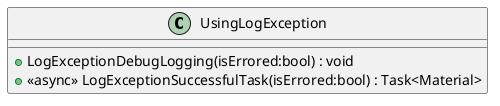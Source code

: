 @startuml
class UsingLogException {
    + LogExceptionDebugLogging(isErrored:bool) : void
    + <<async>> LogExceptionSuccessfulTask(isErrored:bool) : Task<Material>
}
@enduml
